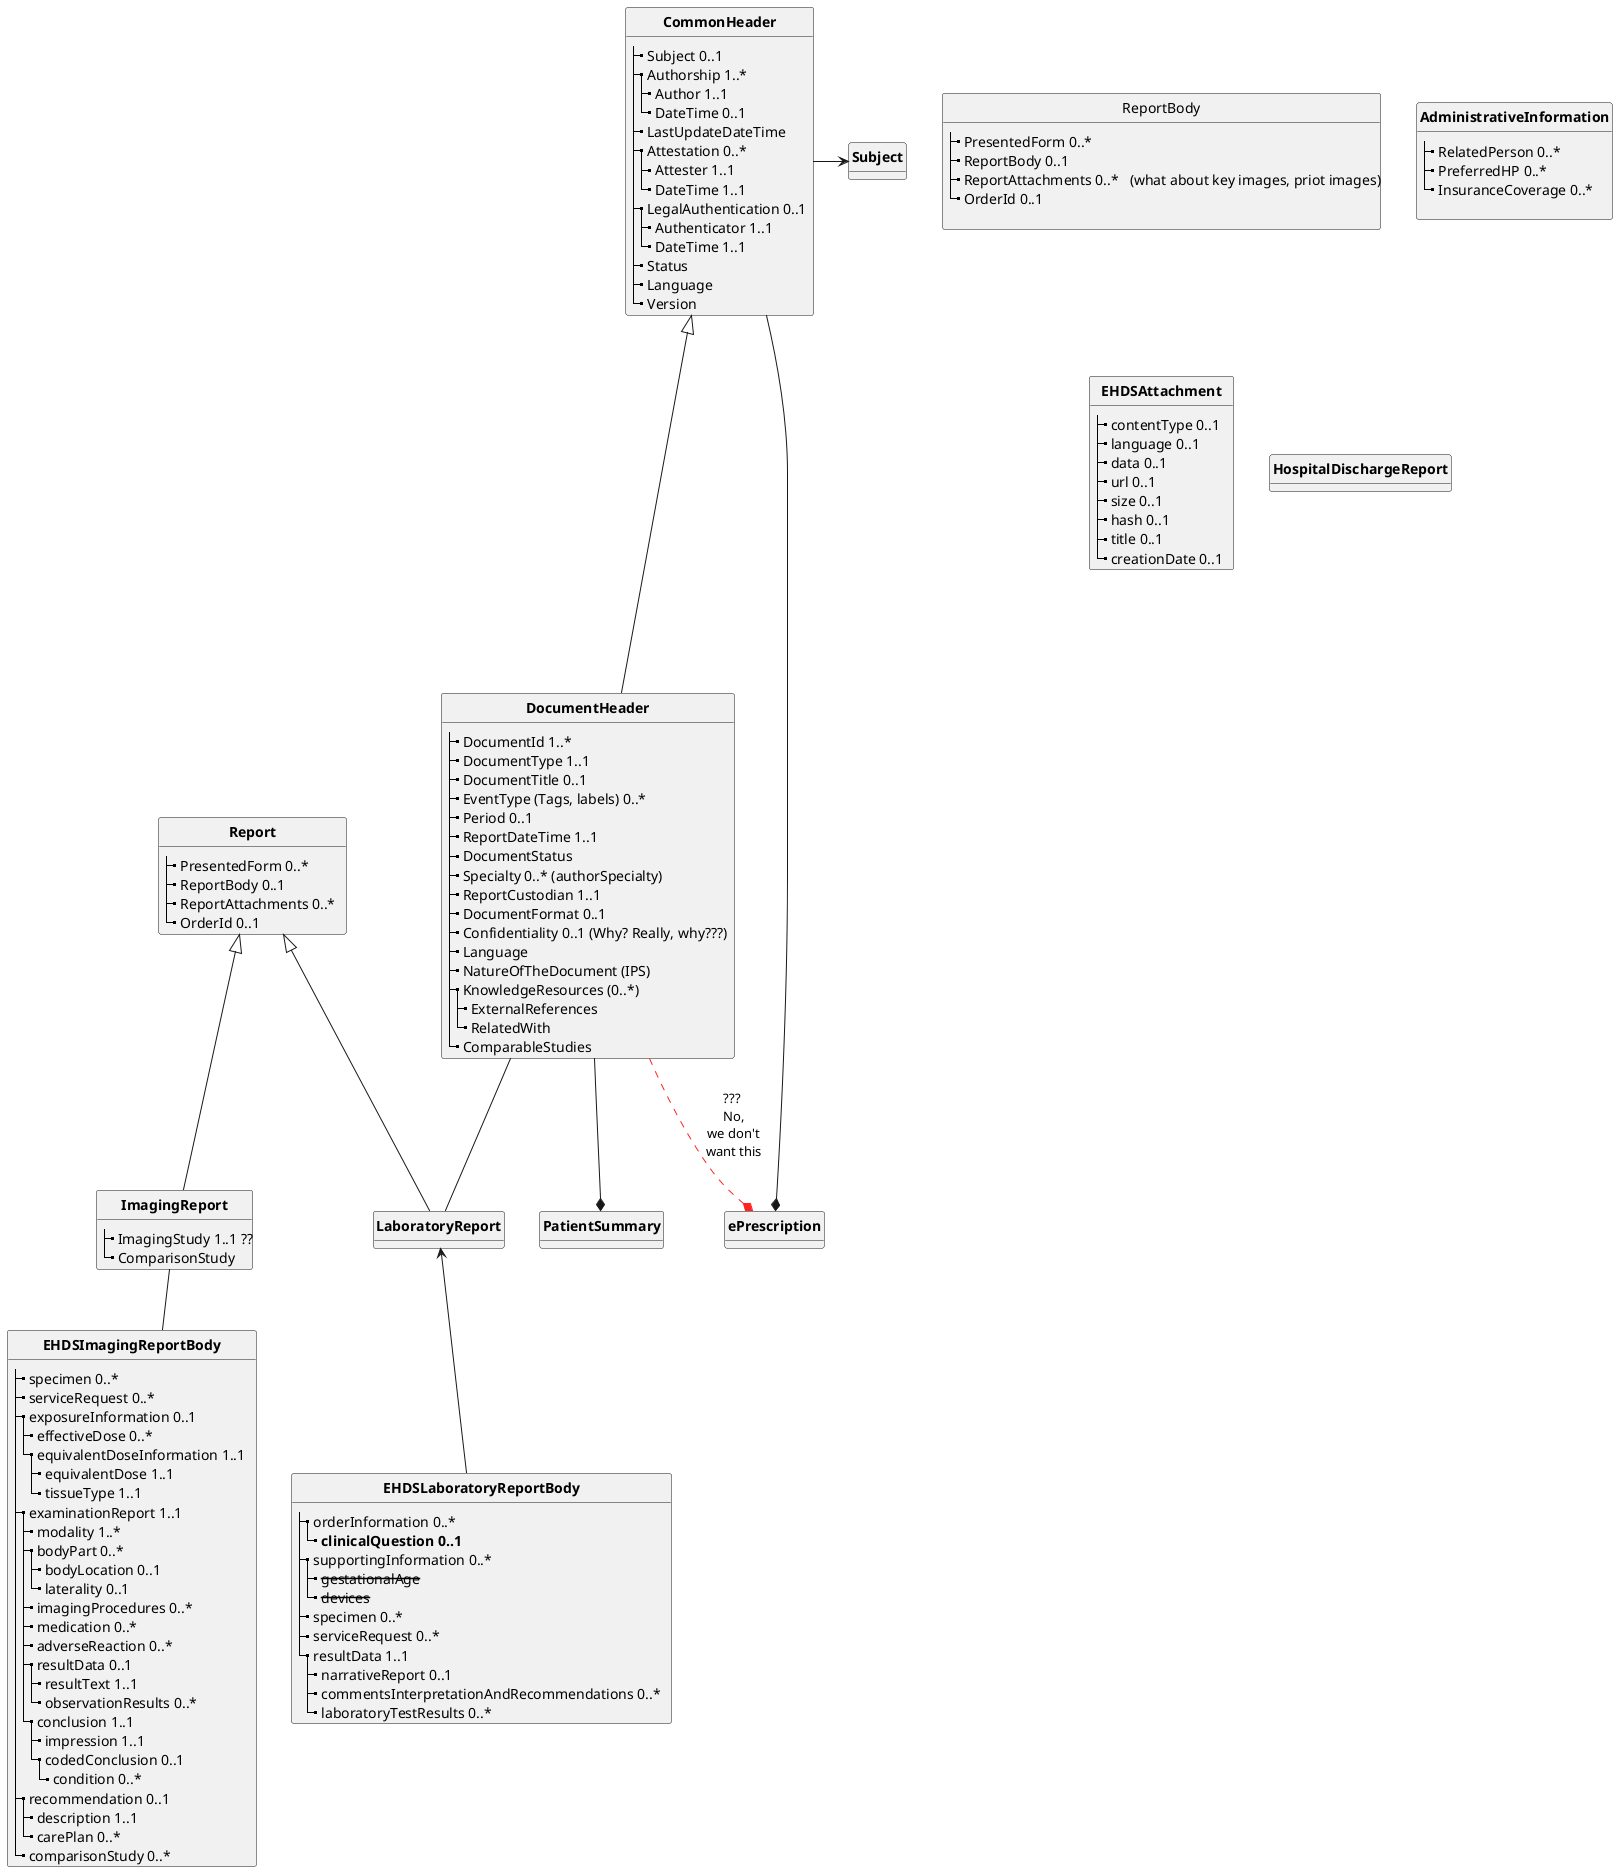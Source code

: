 @startuml
'skinparam linetype polyline
'
hide circle
hide stereotype
hide methods
'hide attributes

class "**CommonHeader**" as H {
  |_ Subject 0..1
  |_ Authorship 1..*
    |_ Author 1..1
    |_ DateTime 0..1
  |_ LastUpdateDateTime
  |_ Attestation 0..*
    |_ Attester 1..1
    |_ DateTime 1..1 
  |_ LegalAuthentication 0..1  
    |_ Authenticator 1..1
    |_ DateTime 1..1 
  |_ Status
  |_ Language
  |_ Version
}


class "**Subject**" as S {

}

class "**DocumentHeader**" as DH {
  |_ DocumentId 1..*
  |_ DocumentType 1..1
  |_ DocumentTitle 0..1
  |_ EventType (Tags, labels) 0..*   
  |_ Period 0..1 
  |_ ReportDateTime 1..1
  |_ DocumentStatus
  |_ Specialty 0..* (authorSpecialty) 
  |_ ReportCustodian 1..1
  |_ DocumentFormat 0..1
  |_ Confidentiality 0..1 (Why? Really, why???)  
  |_ Language
  |_ NatureOfTheDocument (IPS)
  |_ KnowledgeResources (0..*)
    |_ ExternalReferences
    |_ RelatedWith
  |_ ComparableStudies
}


class "**Report**" as R {
  |_ PresentedForm 0..*   
  |_ ReportBody 0..1   
  |_ ReportAttachments 0..*   
  |_ OrderId 0..1
}



class ReportBody {
  |_ PresentedForm 0..*   
  |_ ReportBody 0..1   
  |_ ReportAttachments 0..*   (what about key images, priot images)
  |_ OrderId 0..1 

}



class "**LaboratoryReport**" as LR {
  ' |_ PresentedForm 0..*   
  ' |_ ReportBody 0..1   
  ' |_ ReportAttachments 0..*   
  ' |_ OrderId 0..1
}



class "**ImagingReport**" as IR {
  |_ ImagingStudy 1..1 ??
  |_ ComparisonStudy
}



LR -u-|> R
IR -u-|> R

LR -u- DH

S <--l-- H

DH --u--|> H 

class "**AdministrativeInformation**" as AdministrativeInformation {
  |_ RelatedPerson 0..*
  |_ PreferredHP 0..*
  |_ InsuranceCoverage 0..*

}

class "**ePrescription**" as EP {
  
}

EP *-u- H
EP *.u. DH #F22: ??? \n No, \nwe don't\nwant this


PS *-u- DH


class "**EHDSAttachment**" as EHDSAttachment {
  |_ contentType 0..1   
  |_ language 0..1   
  |_ data 0..1   
  |_ url 0..1   
  |_ size 0..1   
  |_ hash 0..1   
  |_ title 0..1   
  |_ creationDate 0..1   
}




' class "**DocumentMetadata**" as DocumentMetadata {
' }



' class "**EHDSReportHeader**" as EHDSReportHeader {
' }


' class "**EHDSLaboratoryReport**" as EHDSLaboratoryReport {
'   |_ laboratoryReportHeader 1..1   
'   |_ laboratoryReportBody 1..1   
'   |_ laboratoryReportAttachments 0..1   
' }


' class "**EHDSLaboratoryReportHeader**" as EHDSLaboratoryReportHeader {
' }




class "**PatientSummary**" as PS {
  
}



class "**HospitalDischargeReport**" as DR {

}



class "**EHDSLaboratoryReportBody**" as EHDSLaboratoryReportBody {
  |_ orderInformation 0..*   
    |_ **clinicalQuestion 0..1**
  |_ supportingInformation 0..*   
'    |_ observation 0..*   
'    |_ condition 0..*   
'    |_ medicationAdministration 0..*   
'    |_ sexForClinicalUse 0..*
'    |_ otherSupportingInformation 0..*   
'    |_ pregnancystatus
    |_ --gestationalAge--
    |_ --devices--
  |_ specimen 0..*   
  |_ serviceRequest 0..*   
  |_ resultData 1..1   
    |_ narrativeReport 0..1   
    |_ commentsInterpretationAndRecommendations 0..*   
    |_ laboratoryTestResults 0..*   
}

EHDSLaboratoryReportBody -u-> LR



' class "**EHDSImagingReportHeader**" as EHDSImagingReportHeader {

' }

class "**EHDSImagingReportBody**" as IRB {
  |_ specimen 0..*   
  |_ serviceRequest 0..*   
  |_ exposureInformation 0..1   
    |_ effectiveDose 0..*   
    |_ equivalentDoseInformation 1..1   
      |_ equivalentDose 1..1   
      |_ tissueType 1..1   
  |_ examinationReport 1..1   
    |_ modality 1..*   
    |_ bodyPart 0..*   
      |_ bodyLocation 0..1   
      |_ laterality 0..1   
    |_ imagingProcedures 0..*   
    |_ medication 0..*   
    |_ adverseReaction 0..*   
    |_ resultData 0..1   
      |_ resultText 1..1   
      |_ observationResults 0..*   
    |_ conclusion 1..1   
      |_ impression 1..1   
      |_ codedConclusion 0..1   
        |_ condition 0..*   
  |_ recommendation 0..1   
    |_ description 1..1   
    |_ carePlan 0..*   
  |_ comparisonStudy 0..*   
}

IRB -u- IR

' class "**EHDSImagingReport**" as IR2 {
'   |_ imagingReportHeader 1..1   
'   |_ imagingReportBody 1..1   
'   |_ imagingReportAttachments 0..1   
' }


' class "**ImagingReportDocumentMetadata**" as ImgReportDocumentMetadata {
'   |_ studyInstanceUid 0..*   
'   |_ accessionNumber 0..1   
' }


' class "**OrderInformation**" as OrderInformation {
'     |_ orderId 1..*   
'     |_ orderDateAndTime 0..1   
'     |_ orderPlacer 0..1   
'     |_ orderReasonText 0..*   
'     |_ orderReason 0..*   
'     |_ clinicalQuestion 0..1   
'     |_ supportingInformation 0..*   
'       |_ observation 0..*   
'       |_ condition 0..*   
'       |_ medicationAdministration 0..*   
'       |_ devices 0..*   
'       |_ pregnancyStatus 0..1   
'       |_ gestationalAge 0..1   
'       |_ sexForClinicalUse 0..*   
'       |_ otherSupportingInformation 0..*     
'   }




' EHDSLaboratoryReportHeader -u-|> DocumentMetadata : extends
' EHDSLaboratoryReport o-u- EHDSLaboratoryReportHeader
' EHDSLaboratoryReport o-d- EHDSLaboratoryReportBody
' EHDSImagingReport o-u- EHDSImagingReportHeader
' EHDSImagingReport o-d- EHDSImagingReportBody : "  \n"
' EHDSImagingReportHeader -u-o ImgReportDocumentMetadata
' EHDSImagingReportHeader -d-o ContentMetadata
' EHDSLaboratoryReportHeader -d-o ContentMetadata
' DocumentMetadata -r[hidden]- ContentMetadata

' ImgReportDocumentMetadata -u-|> DocumentMetadata : extends
' EHDSImagingReport -r[hidden]- EHDSLaboratoryReport
' EHDSImagingReportHeader -r[hidden]- EHDSLaboratoryReportHeader

' EHDSImagingReportBody o-r- OrderInformation : "         "
' EHDSLaboratoryReportBody o-l- OrderInformation  : "         "

@enduml

